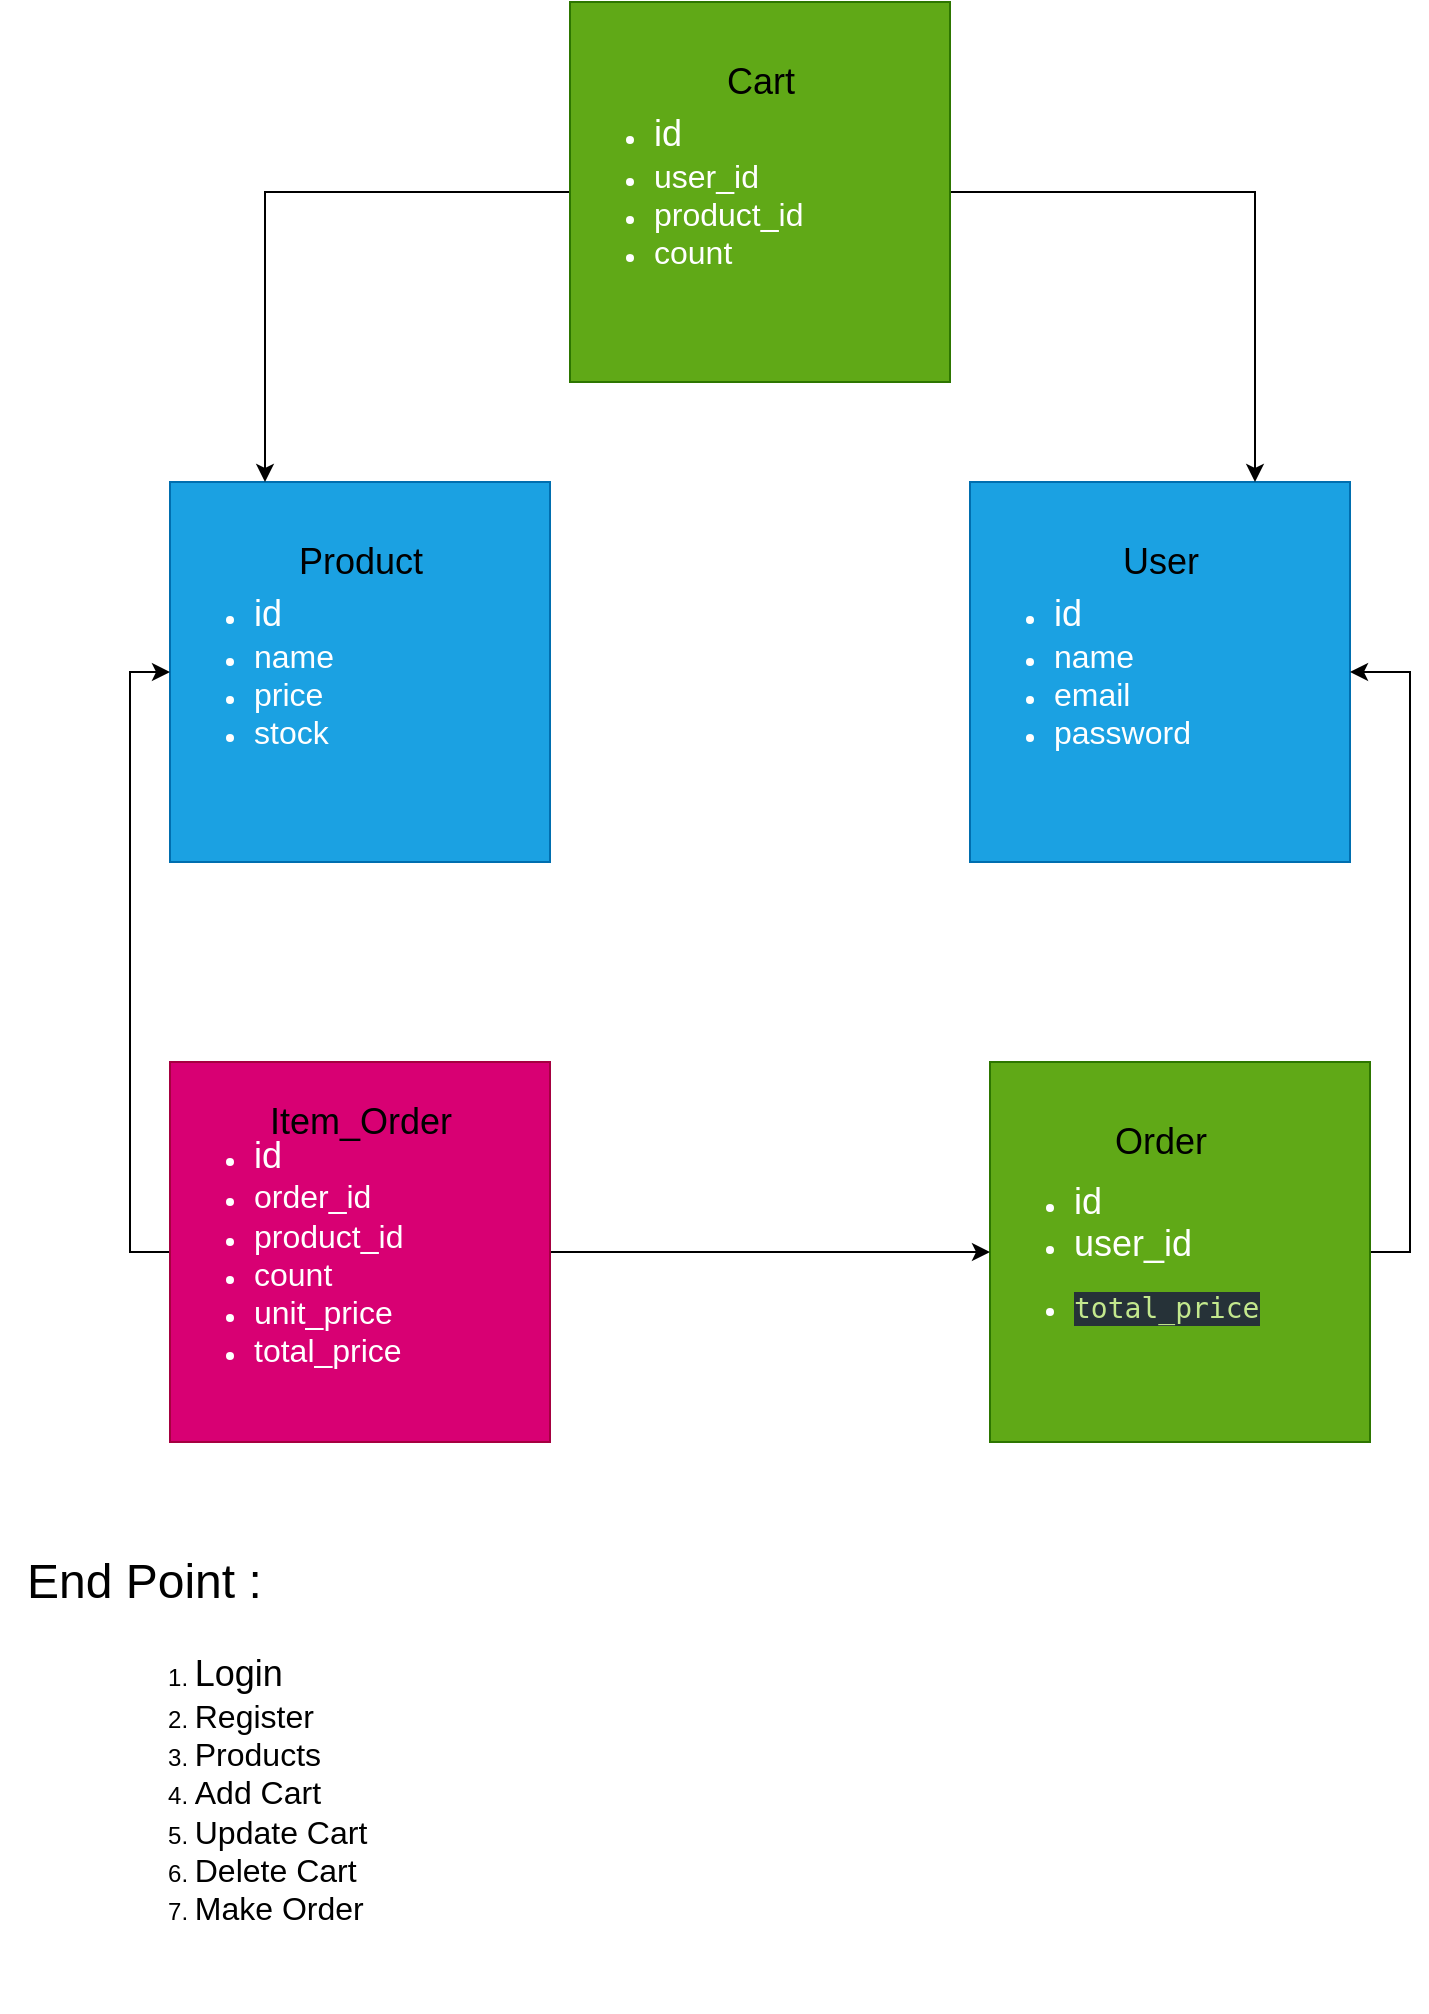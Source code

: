 <mxfile version="24.6.4" type="device">
  <diagram name="Page-1" id="j4o-3C0S-DxH-VcxpdLZ">
    <mxGraphModel dx="840" dy="1024" grid="1" gridSize="10" guides="1" tooltips="1" connect="1" arrows="1" fold="1" page="1" pageScale="1" pageWidth="850" pageHeight="1100" math="0" shadow="0">
      <root>
        <mxCell id="0" />
        <mxCell id="1" parent="0" />
        <mxCell id="a_zbV4pkacwWnmxDPNAn-1" value="&lt;ul&gt;&lt;li&gt;&lt;font style=&quot;font-size: 18px;&quot;&gt;id&lt;/font&gt;&lt;/li&gt;&lt;li&gt;&lt;font size=&quot;3&quot;&gt;name&lt;/font&gt;&lt;/li&gt;&lt;li&gt;&lt;font size=&quot;3&quot;&gt;price&lt;/font&gt;&lt;/li&gt;&lt;li&gt;&lt;font size=&quot;3&quot;&gt;stock&lt;/font&gt;&lt;/li&gt;&lt;/ul&gt;" style="whiteSpace=wrap;html=1;aspect=fixed;align=left;fillColor=#1ba1e2;fontColor=#ffffff;strokeColor=#006EAF;" vertex="1" parent="1">
          <mxGeometry x="130" y="300" width="190" height="190" as="geometry" />
        </mxCell>
        <mxCell id="a_zbV4pkacwWnmxDPNAn-2" value="&lt;font style=&quot;font-size: 18px;&quot;&gt;Product&lt;/font&gt;" style="text;html=1;align=center;verticalAlign=middle;resizable=0;points=[];autosize=1;strokeColor=none;fillColor=none;" vertex="1" parent="1">
          <mxGeometry x="180" y="320" width="90" height="40" as="geometry" />
        </mxCell>
        <mxCell id="a_zbV4pkacwWnmxDPNAn-3" value="&lt;ul&gt;&lt;li&gt;&lt;font style=&quot;font-size: 18px;&quot;&gt;id&lt;/font&gt;&lt;/li&gt;&lt;li&gt;&lt;font size=&quot;3&quot;&gt;name&lt;/font&gt;&lt;/li&gt;&lt;li&gt;&lt;font size=&quot;3&quot;&gt;email&lt;/font&gt;&lt;/li&gt;&lt;li&gt;&lt;font size=&quot;3&quot;&gt;password&lt;/font&gt;&lt;/li&gt;&lt;/ul&gt;" style="whiteSpace=wrap;html=1;aspect=fixed;align=left;fillColor=#1ba1e2;fontColor=#ffffff;strokeColor=#006EAF;" vertex="1" parent="1">
          <mxGeometry x="530" y="300" width="190" height="190" as="geometry" />
        </mxCell>
        <mxCell id="a_zbV4pkacwWnmxDPNAn-4" value="&lt;font style=&quot;font-size: 18px;&quot;&gt;User&lt;/font&gt;" style="text;html=1;align=center;verticalAlign=middle;resizable=0;points=[];autosize=1;strokeColor=none;fillColor=none;" vertex="1" parent="1">
          <mxGeometry x="595" y="320" width="60" height="40" as="geometry" />
        </mxCell>
        <mxCell id="a_zbV4pkacwWnmxDPNAn-16" style="edgeStyle=orthogonalEdgeStyle;rounded=0;orthogonalLoop=1;jettySize=auto;html=1;exitX=1;exitY=0.5;exitDx=0;exitDy=0;entryX=1;entryY=0.5;entryDx=0;entryDy=0;" edge="1" parent="1" source="a_zbV4pkacwWnmxDPNAn-5" target="a_zbV4pkacwWnmxDPNAn-3">
          <mxGeometry relative="1" as="geometry" />
        </mxCell>
        <mxCell id="a_zbV4pkacwWnmxDPNAn-5" value="&lt;div style=&quot;&quot;&gt;&lt;ul&gt;&lt;li&gt;&lt;span style=&quot;background-color: initial;&quot;&gt;&lt;font style=&quot;font-size: 18px;&quot;&gt;id&lt;/font&gt;&lt;/span&gt;&lt;/li&gt;&lt;li&gt;&lt;span style=&quot;background-color: initial;&quot;&gt;&lt;font style=&quot;font-size: 18px;&quot;&gt;user_id&lt;/font&gt;&lt;/span&gt;&lt;/li&gt;&lt;li&gt;&lt;div style=&quot;background-color:#263238;color:#c3cee3&quot;&gt;&lt;pre style=&quot;font-family: &amp;quot;JetBrains Mono&amp;quot;, monospace;&quot;&gt;&lt;span style=&quot;color: rgb(195, 232, 141);&quot;&gt;&lt;font style=&quot;font-size: 14px;&quot;&gt;total_price&lt;/font&gt;&lt;/span&gt;&lt;/pre&gt;&lt;/div&gt;&lt;/li&gt;&lt;/ul&gt;&lt;/div&gt;" style="whiteSpace=wrap;html=1;aspect=fixed;align=left;fillColor=#60a917;fontColor=#ffffff;strokeColor=#2D7600;" vertex="1" parent="1">
          <mxGeometry x="540" y="590" width="190" height="190" as="geometry" />
        </mxCell>
        <mxCell id="a_zbV4pkacwWnmxDPNAn-6" value="&lt;font style=&quot;font-size: 18px;&quot;&gt;Order&lt;/font&gt;" style="text;html=1;align=center;verticalAlign=middle;resizable=0;points=[];autosize=1;strokeColor=none;fillColor=none;" vertex="1" parent="1">
          <mxGeometry x="590" y="610" width="70" height="40" as="geometry" />
        </mxCell>
        <mxCell id="a_zbV4pkacwWnmxDPNAn-15" style="edgeStyle=orthogonalEdgeStyle;rounded=0;orthogonalLoop=1;jettySize=auto;html=1;exitX=0;exitY=0.5;exitDx=0;exitDy=0;entryX=0;entryY=0.5;entryDx=0;entryDy=0;" edge="1" parent="1" source="a_zbV4pkacwWnmxDPNAn-7" target="a_zbV4pkacwWnmxDPNAn-1">
          <mxGeometry relative="1" as="geometry" />
        </mxCell>
        <mxCell id="a_zbV4pkacwWnmxDPNAn-17" style="edgeStyle=orthogonalEdgeStyle;rounded=0;orthogonalLoop=1;jettySize=auto;html=1;" edge="1" parent="1" source="a_zbV4pkacwWnmxDPNAn-7" target="a_zbV4pkacwWnmxDPNAn-5">
          <mxGeometry relative="1" as="geometry" />
        </mxCell>
        <mxCell id="a_zbV4pkacwWnmxDPNAn-7" value="&lt;ul&gt;&lt;li&gt;&lt;font style=&quot;font-size: 18px;&quot;&gt;id&lt;/font&gt;&lt;/li&gt;&lt;li&gt;&lt;font size=&quot;3&quot;&gt;order_id&lt;/font&gt;&lt;/li&gt;&lt;li&gt;&lt;font size=&quot;3&quot;&gt;product_id&lt;/font&gt;&lt;/li&gt;&lt;li&gt;&lt;font size=&quot;3&quot;&gt;count&lt;/font&gt;&lt;/li&gt;&lt;li&gt;&lt;font size=&quot;3&quot;&gt;unit_price&lt;/font&gt;&lt;/li&gt;&lt;li&gt;&lt;font size=&quot;3&quot;&gt;total_price&lt;/font&gt;&lt;/li&gt;&lt;/ul&gt;" style="whiteSpace=wrap;html=1;aspect=fixed;align=left;fillColor=#d80073;fontColor=#ffffff;strokeColor=#A50040;" vertex="1" parent="1">
          <mxGeometry x="130" y="590" width="190" height="190" as="geometry" />
        </mxCell>
        <mxCell id="a_zbV4pkacwWnmxDPNAn-8" value="&lt;span style=&quot;font-size: 18px;&quot;&gt;Item_Order&lt;/span&gt;" style="text;html=1;align=center;verticalAlign=middle;resizable=0;points=[];autosize=1;strokeColor=none;fillColor=none;" vertex="1" parent="1">
          <mxGeometry x="170" y="600" width="110" height="40" as="geometry" />
        </mxCell>
        <mxCell id="a_zbV4pkacwWnmxDPNAn-13" style="edgeStyle=orthogonalEdgeStyle;rounded=0;orthogonalLoop=1;jettySize=auto;html=1;exitX=1;exitY=0.5;exitDx=0;exitDy=0;entryX=0.75;entryY=0;entryDx=0;entryDy=0;" edge="1" parent="1" source="a_zbV4pkacwWnmxDPNAn-9" target="a_zbV4pkacwWnmxDPNAn-3">
          <mxGeometry relative="1" as="geometry" />
        </mxCell>
        <mxCell id="a_zbV4pkacwWnmxDPNAn-14" style="edgeStyle=orthogonalEdgeStyle;rounded=0;orthogonalLoop=1;jettySize=auto;html=1;exitX=0;exitY=0.5;exitDx=0;exitDy=0;entryX=0.25;entryY=0;entryDx=0;entryDy=0;" edge="1" parent="1" source="a_zbV4pkacwWnmxDPNAn-9" target="a_zbV4pkacwWnmxDPNAn-1">
          <mxGeometry relative="1" as="geometry" />
        </mxCell>
        <mxCell id="a_zbV4pkacwWnmxDPNAn-9" value="&lt;ul&gt;&lt;li&gt;&lt;font style=&quot;font-size: 18px;&quot;&gt;id&lt;/font&gt;&lt;/li&gt;&lt;li&gt;&lt;font size=&quot;3&quot;&gt;user_id&lt;/font&gt;&lt;/li&gt;&lt;li&gt;&lt;font size=&quot;3&quot;&gt;product_id&lt;/font&gt;&lt;/li&gt;&lt;li&gt;&lt;font size=&quot;3&quot;&gt;count&lt;/font&gt;&lt;/li&gt;&lt;/ul&gt;" style="whiteSpace=wrap;html=1;aspect=fixed;align=left;fillColor=#60a917;fontColor=#ffffff;strokeColor=#2D7600;" vertex="1" parent="1">
          <mxGeometry x="330" y="60" width="190" height="190" as="geometry" />
        </mxCell>
        <mxCell id="a_zbV4pkacwWnmxDPNAn-10" value="&lt;font style=&quot;font-size: 18px;&quot;&gt;Cart&lt;/font&gt;" style="text;html=1;align=center;verticalAlign=middle;resizable=0;points=[];autosize=1;strokeColor=none;fillColor=none;" vertex="1" parent="1">
          <mxGeometry x="395" y="80" width="60" height="40" as="geometry" />
        </mxCell>
        <mxCell id="a_zbV4pkacwWnmxDPNAn-11" value="&lt;font style=&quot;font-size: 24px;&quot;&gt;End Point :&amp;nbsp;&lt;/font&gt;" style="text;html=1;align=center;verticalAlign=middle;resizable=0;points=[];autosize=1;strokeColor=none;fillColor=none;" vertex="1" parent="1">
          <mxGeometry x="45" y="830" width="150" height="40" as="geometry" />
        </mxCell>
        <mxCell id="a_zbV4pkacwWnmxDPNAn-12" value="&lt;div style=&quot;text-align: left;&quot;&gt;&lt;ol&gt;&lt;li&gt;&lt;span style=&quot;background-color: initial;&quot;&gt;&lt;font style=&quot;font-size: 18px;&quot;&gt;Login&lt;/font&gt;&lt;/span&gt;&lt;/li&gt;&lt;li&gt;&lt;font size=&quot;3&quot; style=&quot;&quot;&gt;Register&lt;/font&gt;&lt;/li&gt;&lt;li&gt;&lt;font size=&quot;3&quot; style=&quot;&quot;&gt;Products&lt;/font&gt;&lt;/li&gt;&lt;li&gt;&lt;font size=&quot;3&quot; style=&quot;&quot;&gt;Add Cart&lt;/font&gt;&lt;/li&gt;&lt;li&gt;&lt;font size=&quot;3&quot;&gt;Update Cart&lt;/font&gt;&lt;/li&gt;&lt;li&gt;&lt;font size=&quot;3&quot;&gt;Delete Cart&lt;/font&gt;&lt;/li&gt;&lt;li&gt;&lt;font size=&quot;3&quot;&gt;Make Order&lt;/font&gt;&lt;/li&gt;&lt;/ol&gt;&lt;/div&gt;&lt;div style=&quot;text-align: left;&quot;&gt;&lt;font style=&quot;font-size: 18px;&quot;&gt;&lt;br&gt;&lt;/font&gt;&lt;/div&gt;" style="text;html=1;align=center;verticalAlign=middle;resizable=0;points=[];autosize=1;strokeColor=none;fillColor=none;" vertex="1" parent="1">
          <mxGeometry x="90" y="865" width="150" height="200" as="geometry" />
        </mxCell>
      </root>
    </mxGraphModel>
  </diagram>
</mxfile>
